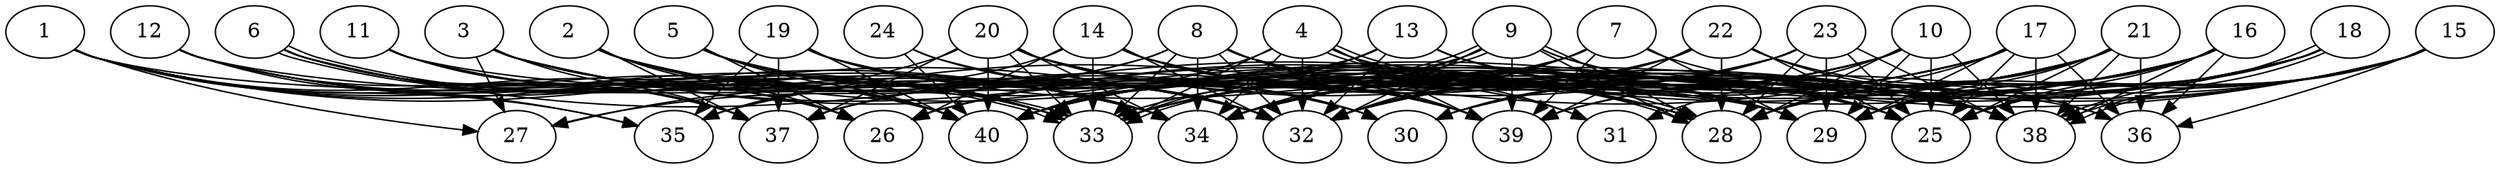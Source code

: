 // DAG automatically generated by daggen at Thu Oct  3 14:06:49 2019
// ./daggen --dot -n 40 --ccr 0.3 --fat 0.9 --regular 0.9 --density 0.9 --mindata 5242880 --maxdata 52428800 
digraph G {
  1 [size="77165227", alpha="0.07", expect_size="23149568"] 
  1 -> 26 [size ="23149568"]
  1 -> 27 [size ="23149568"]
  1 -> 29 [size ="23149568"]
  1 -> 32 [size ="23149568"]
  1 -> 33 [size ="23149568"]
  1 -> 34 [size ="23149568"]
  1 -> 35 [size ="23149568"]
  1 -> 40 [size ="23149568"]
  2 [size="32689493", alpha="0.05", expect_size="9806848"] 
  2 -> 26 [size ="9806848"]
  2 -> 29 [size ="9806848"]
  2 -> 30 [size ="9806848"]
  2 -> 32 [size ="9806848"]
  2 -> 37 [size ="9806848"]
  2 -> 40 [size ="9806848"]
  3 [size="101434027", alpha="0.18", expect_size="30430208"] 
  3 -> 27 [size ="30430208"]
  3 -> 28 [size ="30430208"]
  3 -> 29 [size ="30430208"]
  3 -> 32 [size ="30430208"]
  3 -> 33 [size ="30430208"]
  3 -> 34 [size ="30430208"]
  3 -> 37 [size ="30430208"]
  3 -> 40 [size ="30430208"]
  4 [size="76274347", alpha="0.13", expect_size="22882304"] 
  4 -> 28 [size ="22882304"]
  4 -> 28 [size ="22882304"]
  4 -> 29 [size ="22882304"]
  4 -> 31 [size ="22882304"]
  4 -> 32 [size ="22882304"]
  4 -> 33 [size ="22882304"]
  4 -> 34 [size ="22882304"]
  4 -> 39 [size ="22882304"]
  4 -> 40 [size ="22882304"]
  5 [size="18892800", alpha="0.05", expect_size="5667840"] 
  5 -> 26 [size ="5667840"]
  5 -> 28 [size ="5667840"]
  5 -> 32 [size ="5667840"]
  5 -> 33 [size ="5667840"]
  5 -> 34 [size ="5667840"]
  5 -> 40 [size ="5667840"]
  6 [size="78841173", alpha="0.18", expect_size="23652352"] 
  6 -> 26 [size ="23652352"]
  6 -> 28 [size ="23652352"]
  6 -> 33 [size ="23652352"]
  6 -> 33 [size ="23652352"]
  6 -> 34 [size ="23652352"]
  6 -> 37 [size ="23652352"]
  6 -> 40 [size ="23652352"]
  7 [size="41717760", alpha="0.00", expect_size="12515328"] 
  7 -> 26 [size ="12515328"]
  7 -> 29 [size ="12515328"]
  7 -> 32 [size ="12515328"]
  7 -> 34 [size ="12515328"]
  7 -> 38 [size ="12515328"]
  7 -> 39 [size ="12515328"]
  8 [size="146667520", alpha="0.09", expect_size="44000256"] 
  8 -> 25 [size ="44000256"]
  8 -> 27 [size ="44000256"]
  8 -> 28 [size ="44000256"]
  8 -> 31 [size ="44000256"]
  8 -> 32 [size ="44000256"]
  8 -> 33 [size ="44000256"]
  8 -> 34 [size ="44000256"]
  8 -> 35 [size ="44000256"]
  8 -> 38 [size ="44000256"]
  8 -> 39 [size ="44000256"]
  9 [size="117377707", alpha="0.15", expect_size="35213312"] 
  9 -> 25 [size ="35213312"]
  9 -> 28 [size ="35213312"]
  9 -> 28 [size ="35213312"]
  9 -> 32 [size ="35213312"]
  9 -> 33 [size ="35213312"]
  9 -> 33 [size ="35213312"]
  9 -> 34 [size ="35213312"]
  9 -> 38 [size ="35213312"]
  9 -> 39 [size ="35213312"]
  9 -> 40 [size ="35213312"]
  10 [size="102806187", alpha="0.15", expect_size="30841856"] 
  10 -> 25 [size ="30841856"]
  10 -> 28 [size ="30841856"]
  10 -> 29 [size ="30841856"]
  10 -> 31 [size ="30841856"]
  10 -> 32 [size ="30841856"]
  10 -> 33 [size ="30841856"]
  10 -> 34 [size ="30841856"]
  10 -> 38 [size ="30841856"]
  10 -> 40 [size ="30841856"]
  11 [size="29477547", alpha="0.09", expect_size="8843264"] 
  11 -> 26 [size ="8843264"]
  11 -> 34 [size ="8843264"]
  11 -> 36 [size ="8843264"]
  11 -> 37 [size ="8843264"]
  12 [size="86043307", alpha="0.07", expect_size="25812992"] 
  12 -> 33 [size ="25812992"]
  12 -> 34 [size ="25812992"]
  12 -> 35 [size ="25812992"]
  12 -> 37 [size ="25812992"]
  12 -> 38 [size ="25812992"]
  12 -> 40 [size ="25812992"]
  13 [size="122405547", alpha="0.06", expect_size="36721664"] 
  13 -> 25 [size ="36721664"]
  13 -> 29 [size ="36721664"]
  13 -> 32 [size ="36721664"]
  13 -> 33 [size ="36721664"]
  13 -> 37 [size ="36721664"]
  13 -> 38 [size ="36721664"]
  13 -> 40 [size ="36721664"]
  14 [size="104980480", alpha="0.11", expect_size="31494144"] 
  14 -> 25 [size ="31494144"]
  14 -> 26 [size ="31494144"]
  14 -> 32 [size ="31494144"]
  14 -> 33 [size ="31494144"]
  14 -> 35 [size ="31494144"]
  14 -> 38 [size ="31494144"]
  14 -> 39 [size ="31494144"]
  15 [size="47308800", alpha="0.00", expect_size="14192640"] 
  15 -> 25 [size ="14192640"]
  15 -> 28 [size ="14192640"]
  15 -> 29 [size ="14192640"]
  15 -> 32 [size ="14192640"]
  15 -> 34 [size ="14192640"]
  15 -> 36 [size ="14192640"]
  15 -> 38 [size ="14192640"]
  15 -> 39 [size ="14192640"]
  15 -> 40 [size ="14192640"]
  16 [size="88299520", alpha="0.20", expect_size="26489856"] 
  16 -> 25 [size ="26489856"]
  16 -> 26 [size ="26489856"]
  16 -> 28 [size ="26489856"]
  16 -> 29 [size ="26489856"]
  16 -> 32 [size ="26489856"]
  16 -> 33 [size ="26489856"]
  16 -> 34 [size ="26489856"]
  16 -> 36 [size ="26489856"]
  16 -> 38 [size ="26489856"]
  17 [size="71867733", alpha="0.03", expect_size="21560320"] 
  17 -> 25 [size ="21560320"]
  17 -> 28 [size ="21560320"]
  17 -> 29 [size ="21560320"]
  17 -> 32 [size ="21560320"]
  17 -> 33 [size ="21560320"]
  17 -> 34 [size ="21560320"]
  17 -> 35 [size ="21560320"]
  17 -> 36 [size ="21560320"]
  17 -> 38 [size ="21560320"]
  17 -> 40 [size ="21560320"]
  18 [size="74806613", alpha="0.04", expect_size="22441984"] 
  18 -> 25 [size ="22441984"]
  18 -> 28 [size ="22441984"]
  18 -> 29 [size ="22441984"]
  18 -> 30 [size ="22441984"]
  18 -> 32 [size ="22441984"]
  18 -> 33 [size ="22441984"]
  18 -> 34 [size ="22441984"]
  18 -> 38 [size ="22441984"]
  18 -> 38 [size ="22441984"]
  19 [size="142472533", alpha="0.04", expect_size="42741760"] 
  19 -> 25 [size ="42741760"]
  19 -> 30 [size ="42741760"]
  19 -> 32 [size ="42741760"]
  19 -> 34 [size ="42741760"]
  19 -> 35 [size ="42741760"]
  19 -> 37 [size ="42741760"]
  19 -> 39 [size ="42741760"]
  19 -> 40 [size ="42741760"]
  20 [size="101676373", alpha="0.14", expect_size="30502912"] 
  20 -> 25 [size ="30502912"]
  20 -> 27 [size ="30502912"]
  20 -> 28 [size ="30502912"]
  20 -> 30 [size ="30502912"]
  20 -> 33 [size ="30502912"]
  20 -> 34 [size ="30502912"]
  20 -> 37 [size ="30502912"]
  20 -> 38 [size ="30502912"]
  20 -> 39 [size ="30502912"]
  20 -> 40 [size ="30502912"]
  21 [size="63327573", alpha="0.10", expect_size="18998272"] 
  21 -> 25 [size ="18998272"]
  21 -> 26 [size ="18998272"]
  21 -> 28 [size ="18998272"]
  21 -> 29 [size ="18998272"]
  21 -> 30 [size ="18998272"]
  21 -> 34 [size ="18998272"]
  21 -> 36 [size ="18998272"]
  21 -> 38 [size ="18998272"]
  21 -> 39 [size ="18998272"]
  21 -> 40 [size ="18998272"]
  22 [size="136744960", alpha="0.09", expect_size="41023488"] 
  22 -> 25 [size ="41023488"]
  22 -> 28 [size ="41023488"]
  22 -> 32 [size ="41023488"]
  22 -> 33 [size ="41023488"]
  22 -> 34 [size ="41023488"]
  22 -> 36 [size ="41023488"]
  22 -> 37 [size ="41023488"]
  22 -> 38 [size ="41023488"]
  22 -> 39 [size ="41023488"]
  22 -> 40 [size ="41023488"]
  23 [size="33566720", alpha="0.19", expect_size="10070016"] 
  23 -> 25 [size ="10070016"]
  23 -> 28 [size ="10070016"]
  23 -> 29 [size ="10070016"]
  23 -> 30 [size ="10070016"]
  23 -> 32 [size ="10070016"]
  23 -> 33 [size ="10070016"]
  23 -> 34 [size ="10070016"]
  23 -> 37 [size ="10070016"]
  23 -> 38 [size ="10070016"]
  24 [size="84043093", alpha="0.16", expect_size="25212928"] 
  24 -> 32 [size ="25212928"]
  24 -> 39 [size ="25212928"]
  24 -> 40 [size ="25212928"]
  25 [size="171950080", alpha="0.13", expect_size="51585024"] 
  26 [size="173356373", alpha="0.17", expect_size="52006912"] 
  27 [size="172728320", alpha="0.05", expect_size="51818496"] 
  28 [size="42007893", alpha="0.10", expect_size="12602368"] 
  29 [size="70840320", alpha="0.07", expect_size="21252096"] 
  30 [size="105458347", alpha="0.15", expect_size="31637504"] 
  31 [size="55319893", alpha="0.04", expect_size="16595968"] 
  32 [size="137403733", alpha="0.03", expect_size="41221120"] 
  33 [size="52346880", alpha="0.14", expect_size="15704064"] 
  34 [size="41396907", alpha="0.17", expect_size="12419072"] 
  35 [size="163355307", alpha="0.03", expect_size="49006592"] 
  36 [size="105065813", alpha="0.19", expect_size="31519744"] 
  37 [size="85183147", alpha="0.01", expect_size="25554944"] 
  38 [size="127948800", alpha="0.11", expect_size="38384640"] 
  39 [size="47981227", alpha="0.16", expect_size="14394368"] 
  40 [size="102471680", alpha="0.13", expect_size="30741504"] 
}
